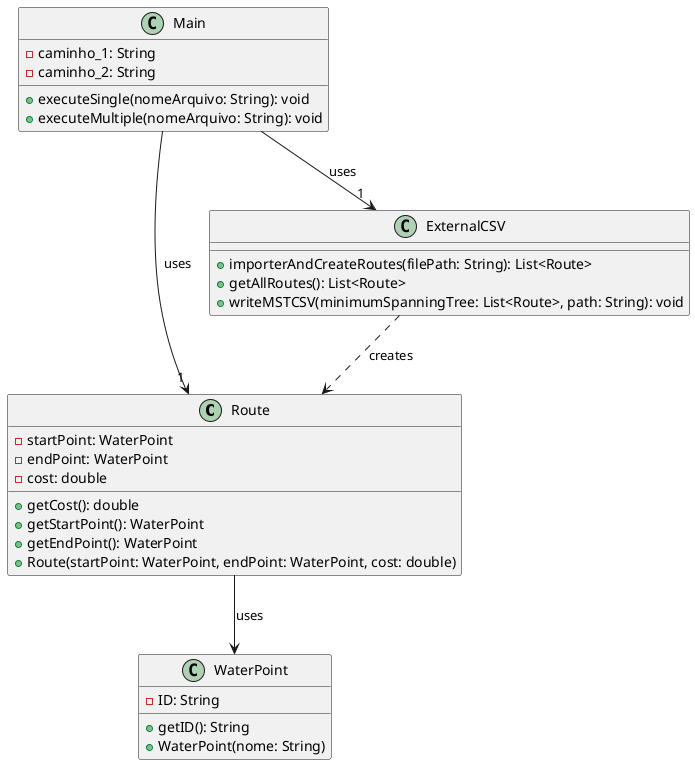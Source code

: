 @startuml
skinparam shadowing false
skinparam line type polyline


class Route {
    - startPoint: WaterPoint
    - endPoint: WaterPoint
    - cost: double

    + getCost(): double
    + getStartPoint(): WaterPoint
    + getEndPoint(): WaterPoint
    + Route(startPoint: WaterPoint, endPoint: WaterPoint, cost: double)
}

class WaterPoint {
    - ID: String

    + getID(): String
    + WaterPoint(nome: String)
}

class ExternalCSV {
    + importerAndCreateRoutes(filePath: String): List<Route>
    + getAllRoutes(): List<Route>
    + writeMSTCSV(minimumSpanningTree: List<Route>, path: String): void


}

class Main {
    - caminho_1: String
    - caminho_2: String

    + executeSingle(nomeArquivo: String): void
    + executeMultiple(nomeArquivo: String): void
}

Route  -->  WaterPoint: uses
ExternalCSV ..> Route : creates
Main --> "1" ExternalCSV : uses
Main --> "1" Route : uses

@enduml